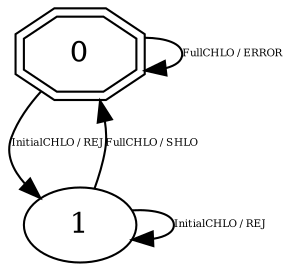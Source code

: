 digraph "Automata" {
"0" [shape=doubleoctagon, style=filled, fillcolor=white, URL="0"];
"1" [shape=ellipse, style=filled, fillcolor=white, URL="1"];
"0" -> "1" [fontsize=5, label="InitialCHLO / REJ", URL="t0"];
"0" -> "0" [fontsize=5, label="FullCHLO / ERROR", URL="t1"];
"1" -> "1" [fontsize=5, label="InitialCHLO / REJ", URL="t2"];
"1" -> "0" [fontsize=5, label="FullCHLO / SHLO", URL="t3"];
}